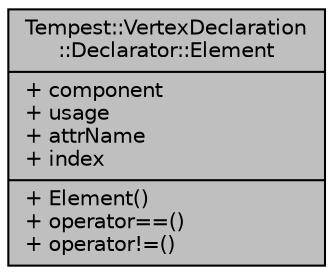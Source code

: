 digraph "Tempest::VertexDeclaration::Declarator::Element"
{
  edge [fontname="Helvetica",fontsize="10",labelfontname="Helvetica",labelfontsize="10"];
  node [fontname="Helvetica",fontsize="10",shape=record];
  Node1 [label="{Tempest::VertexDeclaration\l::Declarator::Element\n|+ component\l+ usage\l+ attrName\l+ index\l|+ Element()\l+ operator==()\l+ operator!=()\l}",height=0.2,width=0.4,color="black", fillcolor="grey75", style="filled", fontcolor="black"];
}
